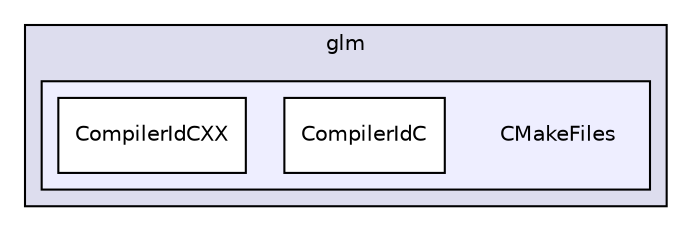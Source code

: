 digraph "lib/gdl/includes/glm/CMakeFiles" {
  compound=true
  node [ fontsize="10", fontname="Helvetica"];
  edge [ labelfontsize="10", labelfontname="Helvetica"];
  subgraph clusterdir_64968273b11753b37819add9486a9979 {
    graph [ bgcolor="#ddddee", pencolor="black", label="glm" fontname="Helvetica", fontsize="10", URL="dir_64968273b11753b37819add9486a9979.html"]
  subgraph clusterdir_2c1ee583c745610b00762841ac29479e {
    graph [ bgcolor="#eeeeff", pencolor="black", label="" URL="dir_2c1ee583c745610b00762841ac29479e.html"];
    dir_2c1ee583c745610b00762841ac29479e [shape=plaintext label="CMakeFiles"];
    dir_fc8dc66b771b3f4c1dfceba3238d96e6 [shape=box label="CompilerIdC" color="black" fillcolor="white" style="filled" URL="dir_fc8dc66b771b3f4c1dfceba3238d96e6.html"];
    dir_69381764b25c131344f83886bead1422 [shape=box label="CompilerIdCXX" color="black" fillcolor="white" style="filled" URL="dir_69381764b25c131344f83886bead1422.html"];
  }
  }
}
